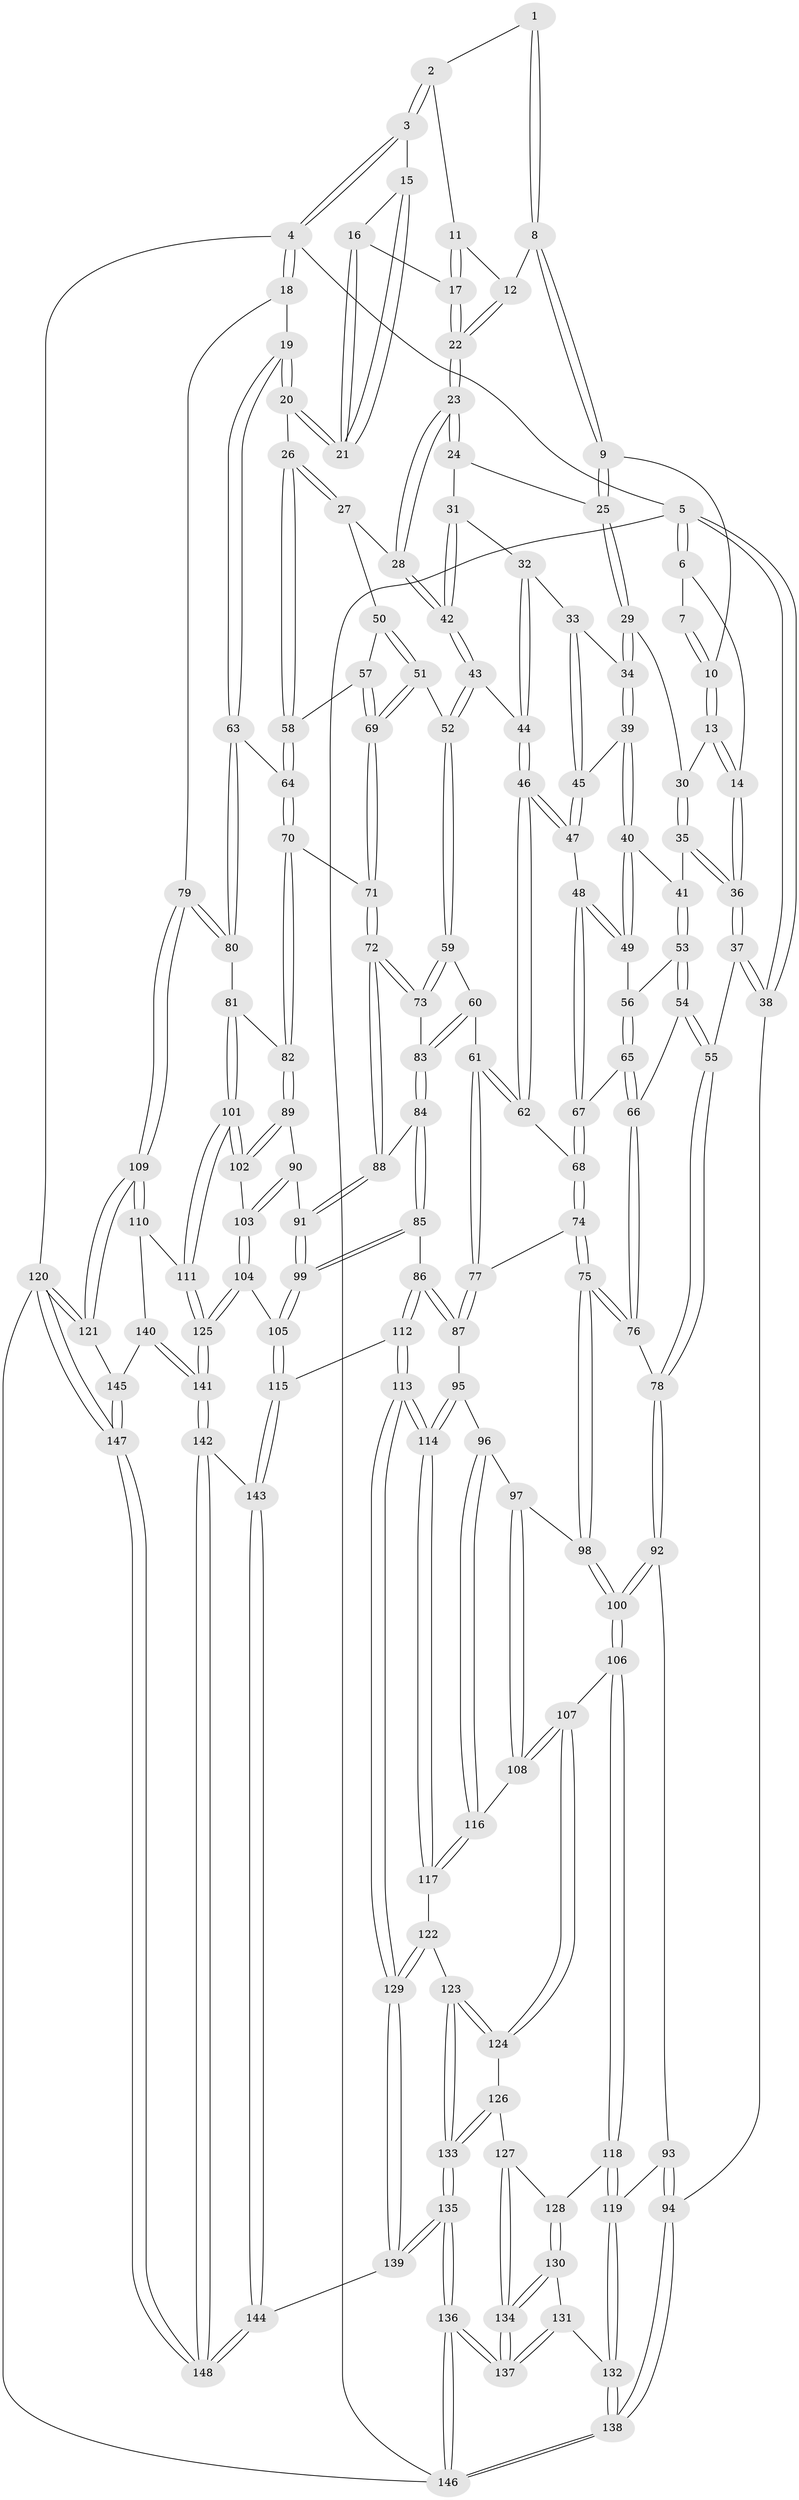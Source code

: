 // Generated by graph-tools (version 1.1) at 2025/38/03/09/25 02:38:29]
// undirected, 148 vertices, 367 edges
graph export_dot {
graph [start="1"]
  node [color=gray90,style=filled];
  1 [pos="+0.43641718150097525+0"];
  2 [pos="+0.6620706711528972+0"];
  3 [pos="+1+0"];
  4 [pos="+1+0"];
  5 [pos="+0+0"];
  6 [pos="+0.10190636578113844+0"];
  7 [pos="+0.3135683767277571+0"];
  8 [pos="+0.4709505149638569+0.05586560236464202"];
  9 [pos="+0.3906874235966037+0.11118546207375886"];
  10 [pos="+0.31746558379603856+0.061206680319098934"];
  11 [pos="+0.6551671411904045+0"];
  12 [pos="+0.47632049552455047+0.05764985579589813"];
  13 [pos="+0.20313031495088033+0.1291457094873802"];
  14 [pos="+0.1314214327571954+0.13360813664505547"];
  15 [pos="+0.8680891989450902+0"];
  16 [pos="+0.7685789307453533+0.06680076685257359"];
  17 [pos="+0.6657371090486744+0.06415088424163837"];
  18 [pos="+1+0.1881755396316746"];
  19 [pos="+0.9520694956632956+0.2533353420087109"];
  20 [pos="+0.9018653445941693+0.2548766652325559"];
  21 [pos="+0.8667215025520519+0.1577302456903671"];
  22 [pos="+0.6306078754436499+0.15691494177003396"];
  23 [pos="+0.6316611893158989+0.18858290556880553"];
  24 [pos="+0.4309250187730592+0.18783670698910765"];
  25 [pos="+0.39662273350726873+0.14776033261682386"];
  26 [pos="+0.9010167006797123+0.2552688913987312"];
  27 [pos="+0.6865330561645893+0.23951540973047702"];
  28 [pos="+0.6408451889394886+0.21028050292461353"];
  29 [pos="+0.30432317293979405+0.22074494123615077"];
  30 [pos="+0.298416976769145+0.21633245389604233"];
  31 [pos="+0.4254932253136077+0.22699639638915534"];
  32 [pos="+0.4120242595125693+0.25115398623955715"];
  33 [pos="+0.4072903675671272+0.25587811294854523"];
  34 [pos="+0.30438806499760923+0.2212912198628414"];
  35 [pos="+0.14497013616168916+0.2785891625444693"];
  36 [pos="+0.04855978419828042+0.22568058047262554"];
  37 [pos="+0+0.3220378510442256"];
  38 [pos="+0+0.32145755895301215"];
  39 [pos="+0.30109250958019834+0.266561598721471"];
  40 [pos="+0.23498842334287154+0.32363528271517017"];
  41 [pos="+0.18900054251314855+0.30599630642418185"];
  42 [pos="+0.5382611789661008+0.32014077690685416"];
  43 [pos="+0.5293502554827602+0.3357166228434576"];
  44 [pos="+0.49681207953523954+0.3485305377929774"];
  45 [pos="+0.37449474081845896+0.31053861013430856"];
  46 [pos="+0.42231320371503794+0.39375915784303744"];
  47 [pos="+0.39101685617750126+0.38183750439585523"];
  48 [pos="+0.3514271207198776+0.3952848075929894"];
  49 [pos="+0.26197029404746164+0.37486472281005734"];
  50 [pos="+0.687188718501683+0.3233997464293203"];
  51 [pos="+0.6362105161300077+0.4537205615127674"];
  52 [pos="+0.6001257238356007+0.46352081703173514"];
  53 [pos="+0.1709294682607624+0.4056142329200604"];
  54 [pos="+0.11605693087318944+0.47391589123693456"];
  55 [pos="+0.004817871332780224+0.4531606425367341"];
  56 [pos="+0.25333777842095107+0.39078239044490726"];
  57 [pos="+0.7712243244121942+0.4439162947774014"];
  58 [pos="+0.8848840914052567+0.29509371074089835"];
  59 [pos="+0.5680307920393639+0.5080989445914001"];
  60 [pos="+0.5447116866572707+0.5322081417337073"];
  61 [pos="+0.4759216346141975+0.5303368324507387"];
  62 [pos="+0.44311889804651955+0.46185717228402345"];
  63 [pos="+0.9522429771420641+0.536119937358525"];
  64 [pos="+0.8840269351004277+0.5249917218804405"];
  65 [pos="+0.23386459200299944+0.4510236887707826"];
  66 [pos="+0.16314261922729656+0.49479865543595164"];
  67 [pos="+0.31118639666235137+0.5006053269350969"];
  68 [pos="+0.31169413277696006+0.5025734908808156"];
  69 [pos="+0.7595873818857357+0.4977726187362725"];
  70 [pos="+0.792208283203989+0.5487465623000206"];
  71 [pos="+0.7854442103893541+0.5465191407847505"];
  72 [pos="+0.743336702460274+0.5798936729872036"];
  73 [pos="+0.7223411432584492+0.5776895224204852"];
  74 [pos="+0.31818794537613243+0.605527317146984"];
  75 [pos="+0.2760553648031838+0.6251962611820004"];
  76 [pos="+0.22122568089037653+0.6013400428602947"];
  77 [pos="+0.39189164307342456+0.6121801886501307"];
  78 [pos="+0.08749666822017321+0.6538125495855345"];
  79 [pos="+1+0.6036493380552923"];
  80 [pos="+1+0.6018923576897717"];
  81 [pos="+0.962074109800745+0.6757277888715206"];
  82 [pos="+0.8287570365882511+0.640461698484266"];
  83 [pos="+0.5748074422206214+0.5898042330143585"];
  84 [pos="+0.587222425479529+0.6565792112807062"];
  85 [pos="+0.5626044903748801+0.7068330258840099"];
  86 [pos="+0.479717786981679+0.722790773820359"];
  87 [pos="+0.44559262031903996+0.7054831343988736"];
  88 [pos="+0.7013707384384287+0.6560115377101049"];
  89 [pos="+0.8116931971876311+0.7372575372474381"];
  90 [pos="+0.7263685770005982+0.7115156162714085"];
  91 [pos="+0.7142100159987596+0.6981825767953721"];
  92 [pos="+0.06208821288740944+0.7156326535924357"];
  93 [pos="+0.0491086957449369+0.7190401318458325"];
  94 [pos="+0+0.7352639006631273"];
  95 [pos="+0.38771144294102866+0.7615232728559252"];
  96 [pos="+0.35084049756582997+0.772709064840439"];
  97 [pos="+0.26781019559010255+0.7040094918048259"];
  98 [pos="+0.2712030862555316+0.6510876892586867"];
  99 [pos="+0.6080618905014794+0.7653738788860321"];
  100 [pos="+0.09494192999847995+0.742229834149175"];
  101 [pos="+0.8626914207508792+0.811306368431545"];
  102 [pos="+0.8413648864601058+0.7880318166446255"];
  103 [pos="+0.699227355332333+0.7921439143559693"];
  104 [pos="+0.6355968316557719+0.8508681884508148"];
  105 [pos="+0.634883053070045+0.8504709675701124"];
  106 [pos="+0.12860425335893377+0.7786799193203128"];
  107 [pos="+0.19555555705910355+0.8078375249755646"];
  108 [pos="+0.21707053918011765+0.7905059074799152"];
  109 [pos="+1+0.8780269409105353"];
  110 [pos="+0.9576072238588746+0.8571626411479284"];
  111 [pos="+0.8628508056517523+0.812052843713624"];
  112 [pos="+0.483793354197922+0.8721455765980304"];
  113 [pos="+0.46434770550341076+0.87991669433819"];
  114 [pos="+0.4190233369480579+0.8562908430207166"];
  115 [pos="+0.5115715246045961+0.8796766805566674"];
  116 [pos="+0.331545732468116+0.8236773826676274"];
  117 [pos="+0.34014013079144856+0.8511912181585116"];
  118 [pos="+0.07114545684306377+0.8694585686718331"];
  119 [pos="+0.02996885051472941+0.8786436722844881"];
  120 [pos="+1+1"];
  121 [pos="+1+0.9300682421949144"];
  122 [pos="+0.3364276492953115+0.8574847600585406"];
  123 [pos="+0.2721874526037529+0.8919917842676643"];
  124 [pos="+0.19557681470127766+0.8080154080274139"];
  125 [pos="+0.7364392151768052+0.9794100675640178"];
  126 [pos="+0.17296945737144664+0.8697681766236878"];
  127 [pos="+0.15132922244597174+0.8889816625814126"];
  128 [pos="+0.09640618445860956+0.8879024702539224"];
  129 [pos="+0.37862968114173157+1"];
  130 [pos="+0.0965499227081865+0.9265051009965926"];
  131 [pos="+0.06287745421532186+0.9393337669287647"];
  132 [pos="+0+0.9051784957026341"];
  133 [pos="+0.2620498011880412+1"];
  134 [pos="+0.1365735963493427+0.9550422404925226"];
  135 [pos="+0.2900994457478393+1"];
  136 [pos="+0.22360908731320805+1"];
  137 [pos="+0.20116042750717134+1"];
  138 [pos="+0+1"];
  139 [pos="+0.3009573081017194+1"];
  140 [pos="+0.928344599178922+0.9456926059852766"];
  141 [pos="+0.7368042986227423+0.9884496913441595"];
  142 [pos="+0.719268937838562+1"];
  143 [pos="+0.520109528264894+0.9096318092969975"];
  144 [pos="+0.4855182388392844+1"];
  145 [pos="+0.9371513399306394+0.9708524651274852"];
  146 [pos="+0+1"];
  147 [pos="+0.8708783964956305+1"];
  148 [pos="+0.7186195645559877+1"];
  1 -- 2;
  1 -- 8;
  1 -- 8;
  2 -- 3;
  2 -- 3;
  2 -- 11;
  3 -- 4;
  3 -- 4;
  3 -- 15;
  4 -- 5;
  4 -- 18;
  4 -- 18;
  4 -- 120;
  5 -- 6;
  5 -- 6;
  5 -- 38;
  5 -- 38;
  5 -- 146;
  6 -- 7;
  6 -- 14;
  7 -- 10;
  7 -- 10;
  8 -- 9;
  8 -- 9;
  8 -- 12;
  9 -- 10;
  9 -- 25;
  9 -- 25;
  10 -- 13;
  10 -- 13;
  11 -- 12;
  11 -- 17;
  11 -- 17;
  12 -- 22;
  12 -- 22;
  13 -- 14;
  13 -- 14;
  13 -- 30;
  14 -- 36;
  14 -- 36;
  15 -- 16;
  15 -- 21;
  15 -- 21;
  16 -- 17;
  16 -- 21;
  16 -- 21;
  17 -- 22;
  17 -- 22;
  18 -- 19;
  18 -- 79;
  19 -- 20;
  19 -- 20;
  19 -- 63;
  19 -- 63;
  20 -- 21;
  20 -- 21;
  20 -- 26;
  22 -- 23;
  22 -- 23;
  23 -- 24;
  23 -- 24;
  23 -- 28;
  23 -- 28;
  24 -- 25;
  24 -- 31;
  25 -- 29;
  25 -- 29;
  26 -- 27;
  26 -- 27;
  26 -- 58;
  26 -- 58;
  27 -- 28;
  27 -- 50;
  28 -- 42;
  28 -- 42;
  29 -- 30;
  29 -- 34;
  29 -- 34;
  30 -- 35;
  30 -- 35;
  31 -- 32;
  31 -- 42;
  31 -- 42;
  32 -- 33;
  32 -- 44;
  32 -- 44;
  33 -- 34;
  33 -- 45;
  33 -- 45;
  34 -- 39;
  34 -- 39;
  35 -- 36;
  35 -- 36;
  35 -- 41;
  36 -- 37;
  36 -- 37;
  37 -- 38;
  37 -- 38;
  37 -- 55;
  38 -- 94;
  39 -- 40;
  39 -- 40;
  39 -- 45;
  40 -- 41;
  40 -- 49;
  40 -- 49;
  41 -- 53;
  41 -- 53;
  42 -- 43;
  42 -- 43;
  43 -- 44;
  43 -- 52;
  43 -- 52;
  44 -- 46;
  44 -- 46;
  45 -- 47;
  45 -- 47;
  46 -- 47;
  46 -- 47;
  46 -- 62;
  46 -- 62;
  47 -- 48;
  48 -- 49;
  48 -- 49;
  48 -- 67;
  48 -- 67;
  49 -- 56;
  50 -- 51;
  50 -- 51;
  50 -- 57;
  51 -- 52;
  51 -- 69;
  51 -- 69;
  52 -- 59;
  52 -- 59;
  53 -- 54;
  53 -- 54;
  53 -- 56;
  54 -- 55;
  54 -- 55;
  54 -- 66;
  55 -- 78;
  55 -- 78;
  56 -- 65;
  56 -- 65;
  57 -- 58;
  57 -- 69;
  57 -- 69;
  58 -- 64;
  58 -- 64;
  59 -- 60;
  59 -- 73;
  59 -- 73;
  60 -- 61;
  60 -- 83;
  60 -- 83;
  61 -- 62;
  61 -- 62;
  61 -- 77;
  61 -- 77;
  62 -- 68;
  63 -- 64;
  63 -- 80;
  63 -- 80;
  64 -- 70;
  64 -- 70;
  65 -- 66;
  65 -- 66;
  65 -- 67;
  66 -- 76;
  66 -- 76;
  67 -- 68;
  67 -- 68;
  68 -- 74;
  68 -- 74;
  69 -- 71;
  69 -- 71;
  70 -- 71;
  70 -- 82;
  70 -- 82;
  71 -- 72;
  71 -- 72;
  72 -- 73;
  72 -- 73;
  72 -- 88;
  72 -- 88;
  73 -- 83;
  74 -- 75;
  74 -- 75;
  74 -- 77;
  75 -- 76;
  75 -- 76;
  75 -- 98;
  75 -- 98;
  76 -- 78;
  77 -- 87;
  77 -- 87;
  78 -- 92;
  78 -- 92;
  79 -- 80;
  79 -- 80;
  79 -- 109;
  79 -- 109;
  80 -- 81;
  81 -- 82;
  81 -- 101;
  81 -- 101;
  82 -- 89;
  82 -- 89;
  83 -- 84;
  83 -- 84;
  84 -- 85;
  84 -- 85;
  84 -- 88;
  85 -- 86;
  85 -- 99;
  85 -- 99;
  86 -- 87;
  86 -- 87;
  86 -- 112;
  86 -- 112;
  87 -- 95;
  88 -- 91;
  88 -- 91;
  89 -- 90;
  89 -- 102;
  89 -- 102;
  90 -- 91;
  90 -- 103;
  90 -- 103;
  91 -- 99;
  91 -- 99;
  92 -- 93;
  92 -- 100;
  92 -- 100;
  93 -- 94;
  93 -- 94;
  93 -- 119;
  94 -- 138;
  94 -- 138;
  95 -- 96;
  95 -- 114;
  95 -- 114;
  96 -- 97;
  96 -- 116;
  96 -- 116;
  97 -- 98;
  97 -- 108;
  97 -- 108;
  98 -- 100;
  98 -- 100;
  99 -- 105;
  99 -- 105;
  100 -- 106;
  100 -- 106;
  101 -- 102;
  101 -- 102;
  101 -- 111;
  101 -- 111;
  102 -- 103;
  103 -- 104;
  103 -- 104;
  104 -- 105;
  104 -- 125;
  104 -- 125;
  105 -- 115;
  105 -- 115;
  106 -- 107;
  106 -- 118;
  106 -- 118;
  107 -- 108;
  107 -- 108;
  107 -- 124;
  107 -- 124;
  108 -- 116;
  109 -- 110;
  109 -- 110;
  109 -- 121;
  109 -- 121;
  110 -- 111;
  110 -- 140;
  111 -- 125;
  111 -- 125;
  112 -- 113;
  112 -- 113;
  112 -- 115;
  113 -- 114;
  113 -- 114;
  113 -- 129;
  113 -- 129;
  114 -- 117;
  114 -- 117;
  115 -- 143;
  115 -- 143;
  116 -- 117;
  116 -- 117;
  117 -- 122;
  118 -- 119;
  118 -- 119;
  118 -- 128;
  119 -- 132;
  119 -- 132;
  120 -- 121;
  120 -- 121;
  120 -- 147;
  120 -- 147;
  120 -- 146;
  121 -- 145;
  122 -- 123;
  122 -- 129;
  122 -- 129;
  123 -- 124;
  123 -- 124;
  123 -- 133;
  123 -- 133;
  124 -- 126;
  125 -- 141;
  125 -- 141;
  126 -- 127;
  126 -- 133;
  126 -- 133;
  127 -- 128;
  127 -- 134;
  127 -- 134;
  128 -- 130;
  128 -- 130;
  129 -- 139;
  129 -- 139;
  130 -- 131;
  130 -- 134;
  130 -- 134;
  131 -- 132;
  131 -- 137;
  131 -- 137;
  132 -- 138;
  132 -- 138;
  133 -- 135;
  133 -- 135;
  134 -- 137;
  134 -- 137;
  135 -- 136;
  135 -- 136;
  135 -- 139;
  135 -- 139;
  136 -- 137;
  136 -- 137;
  136 -- 146;
  136 -- 146;
  138 -- 146;
  138 -- 146;
  139 -- 144;
  140 -- 141;
  140 -- 141;
  140 -- 145;
  141 -- 142;
  141 -- 142;
  142 -- 143;
  142 -- 148;
  142 -- 148;
  143 -- 144;
  143 -- 144;
  144 -- 148;
  144 -- 148;
  145 -- 147;
  145 -- 147;
  147 -- 148;
  147 -- 148;
}
